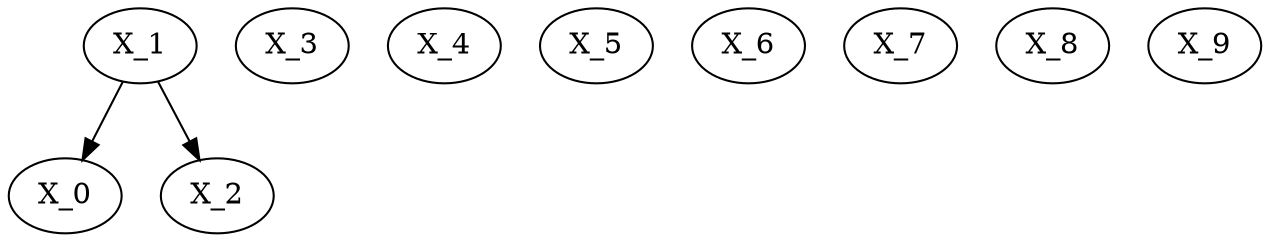 digraph graphname {
1 [label="X_0"];
2 [label="X_1"];
3 [label="X_2"];
4 [label="X_3"];
5 [label="X_4"];
6 [label="X_5"];
7 [label="X_6"];
8 [label="X_7"];
9 [label="X_8"];
10 [label="X_9"];
2 -> 1
2 -> 3
}
